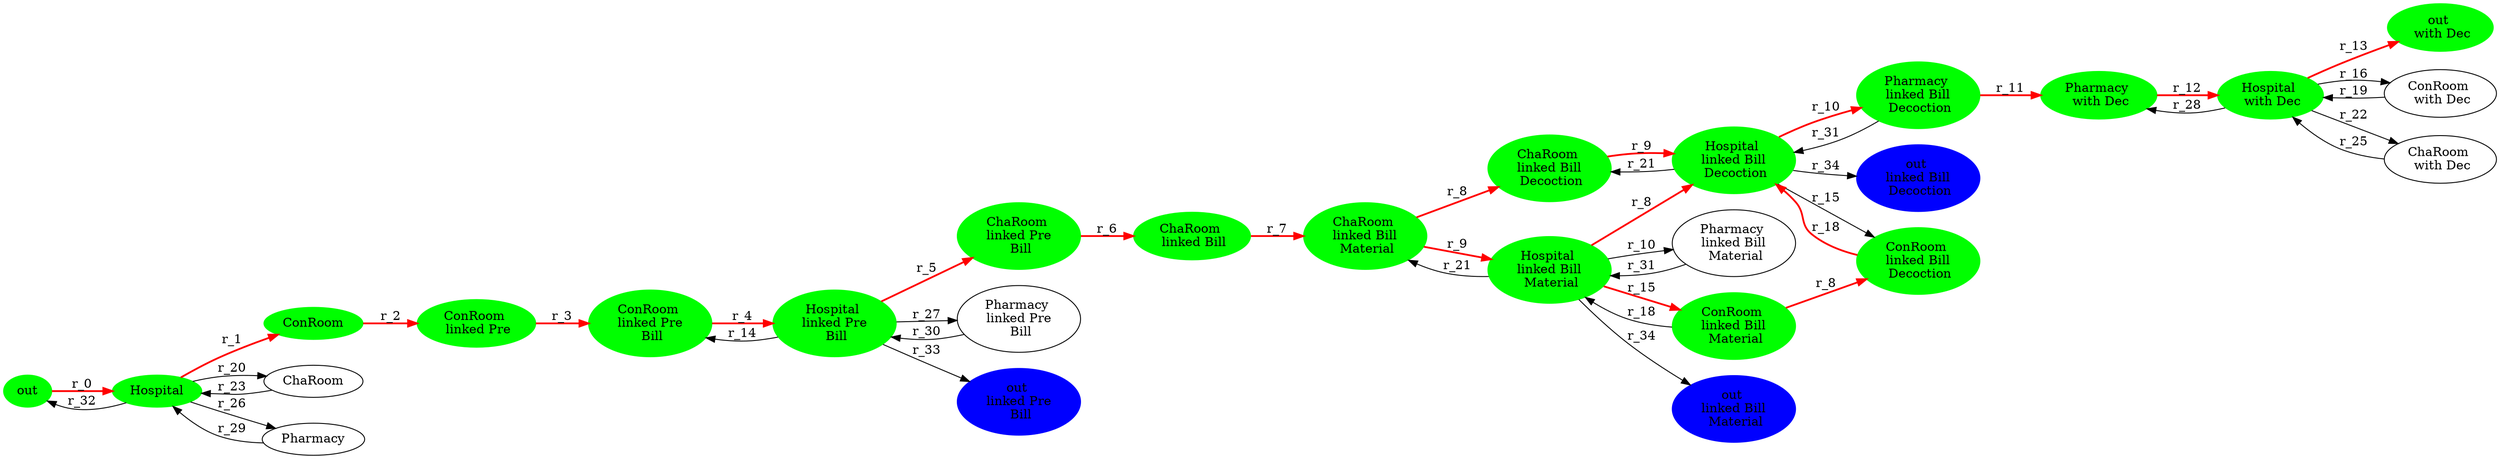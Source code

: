 digraph reaction_graph {
rankdir = LR;

n1e[label="out",color="green",style="filled"]
//Patient out of Hospital
 n1e -> n2e[label="r_0",color="red",style="bold"];

n2e[label="Hospital",color="green",style="filled"]
//Patient in Hospital
 n2e -> n3e[label="r_1",color="red",style="bold"];
 n2e -> n4e[label="r_20"];
 n2e -> n5e[label="r_26"];
 n2e -> n1e[label="r_32"];

n3e[label="ConRoom",color="green",style="filled"]
//Patient in ConsultingRoom
 n3e -> n6e[label="r_2",color="red",style="bold"];

n4e[label="ChaRoom"]
//Patient in ChargingRoom
 n4e -> n2e[label="r_23"];

n5e[label="Pharmacy"]
//Patient in Pharmacy
 n5e -> n2e[label="r_29"];

n6e[label="ConRoom \n linked Pre",color="green",style="filled"]
//Patient in ConsultingRoom && Patient linked Prescription
 n6e -> n7e[label="r_3",color="red",style="bold"];

n7e[label="ConRoom \n linked Pre \n Bill",color="green",style="filled"]
//Patient in ConsultingRoom && Patient linked Prescription && Bill in ChargingRoom
 n7e -> n9e[label="r_4",color="red",style="bold"];

n9e[label="Hospital \n linked Pre \n Bill",color="green",style="filled"]
//Patient in Hospital && Patient linked Prescription && Bill in ChargingRoom
 n9e -> n13e[label="r_5",color="red",style="bold"];
 n9e -> n7e[label="r_14"];
 n9e -> n14e[label="r_27"];
 n9e -> n15e[label="r_33"];

n13e[label="ChaRoom \n linked Pre \n Bill",color="green",style="filled"]
//Patient in ChargingRoom && Patient linked Prescription && Bill in ChargingRoom
 n13e -> n16e[label="r_6",color="red",style="bold"];

n14e[label="Pharmacy \n linked Pre \n Bill"]
//Patient in Pharmacy && Patient linked Prescription && Bill in ChargingRoom
 n14e -> n9e[label="r_30"];

n15e[label="out \n linked Pre \n Bill",color="blue",style="filled"]
//Patient out of Hospital && Patient linked Prescription && Bill in ChargingRoom

n16e[label="ChaRoom \n linked Bill",color="green",style="filled"]
//Patient in ChargingRoom && Patient linked Bill
 n16e -> n17e[label="r_7",color="red",style="bold"];

n17e[label="ChaRoom \n linked Bill \n Material",color="green",style="filled"]
//Patient in ChargingRoom && Patient linked Bill && Material in Pharmacy
 n17e -> n19e[label="r_8",color="red",style="bold"];
 n17e -> n20e[label="r_9",color="red",style="bold"];

n19e[label="ChaRoom \n linked Bill \n Decoction",color="green",style="filled"]
//Patient in ChargingRoom && Patient linked Bill && Decoction in Pharmacy
 n19e -> n24e[label="r_9",color="red",style="bold"];

n20e[label="Hospital \n linked Bill \n Material",color="green",style="filled"]
//Patient in Hospital && Patient linked Bill && Material in Pharmacy
 n20e -> n24e[label="r_8",color="red",style="bold"];
 n20e -> n25e[label="r_10"];
 n20e -> n26e[label="r_15",color="red",style="bold"];
 n20e -> n17e[label="r_21"];
 n20e -> n27e[label="r_34"];

n24e[label="Hospital \n linked Bill \n Decoction",color="green",style="filled"]
//Patient in Hospital && Patient linked Bill && Decoction in Pharmacy
 n24e -> n28e[label="r_10",color="red",style="bold"];
 n24e -> n29e[label="r_15"];
 n24e -> n19e[label="r_21"];
 n24e -> n30e[label="r_34"];

n25e[label="Pharmacy \n linked Bill \n Material"]
//Patient in Pharmacy && Patient linked Bill && Material in Pharmacy
 n25e -> n20e[label="r_31"];

n26e[label="ConRoom \n linked Bill \n Material",color="green",style="filled"]
//Patient in ConsultingRoom && Patient linked Bill && Material in Pharmacy
 n26e -> n29e[label="r_8",color="red",style="bold"];
 n26e -> n20e[label="r_18"];

n27e[label="out \n linked Bill \n Material",color="blue",style="filled"]
//Patient out of Hospital && Patient linked Bill && Material in Pharmacy

n28e[label="Pharmacy \n linked Bill \n Decoction",color="green",style="filled"]
//Patient in Pharmacy && Patient linked Bill && Decoction in Pharmacy
 n28e -> n31e[label="r_11",color="red",style="bold"];
 n28e -> n24e[label="r_31"];

n29e[label="ConRoom \n linked Bill \n Decoction",color="green",style="filled"]
//Patient in ConsultingRoom && Patient linked Bill && Decoction in Pharmacy
 n29e -> n24e[label="r_18",color="red",style="bold"];

n30e[label="out \n linked Bill \n Decoction",color="blue",style="filled"]
//Patient out of Hospital && Patient linked Bill && Decoction in Pharmacy

n31e[label="Pharmacy \n with Dec",color="green",style="filled"]
//Patient in Pharmacy && Patient with Decoction
 n31e -> n32e[label="r_12",color="red",style="bold"];

n32e[label="Hospital \n with Dec",color="green",style="filled"]
//Patient in Hospital && Patient with Decoction
 n32e -> n33e[label="r_13",color="red",style="bold"];
 n32e -> n34e[label="r_16"];
 n32e -> n35e[label="r_22"];
 n32e -> n31e[label="r_28"];

n33e[label="out \n with Dec",color="green",style="filled"]
//Patient out of Hospital && Patient with Decoction

n34e[label="ConRoom \n with Dec"]
//Patient in ConsultingRoom && Patient with Decoction
 n34e -> n32e[label="r_19"];

n35e[label="ChaRoom \n with Dec"]
//Patient in ChargingRoom && Patient with Decoction
 n35e -> n32e[label="r_25"];
}